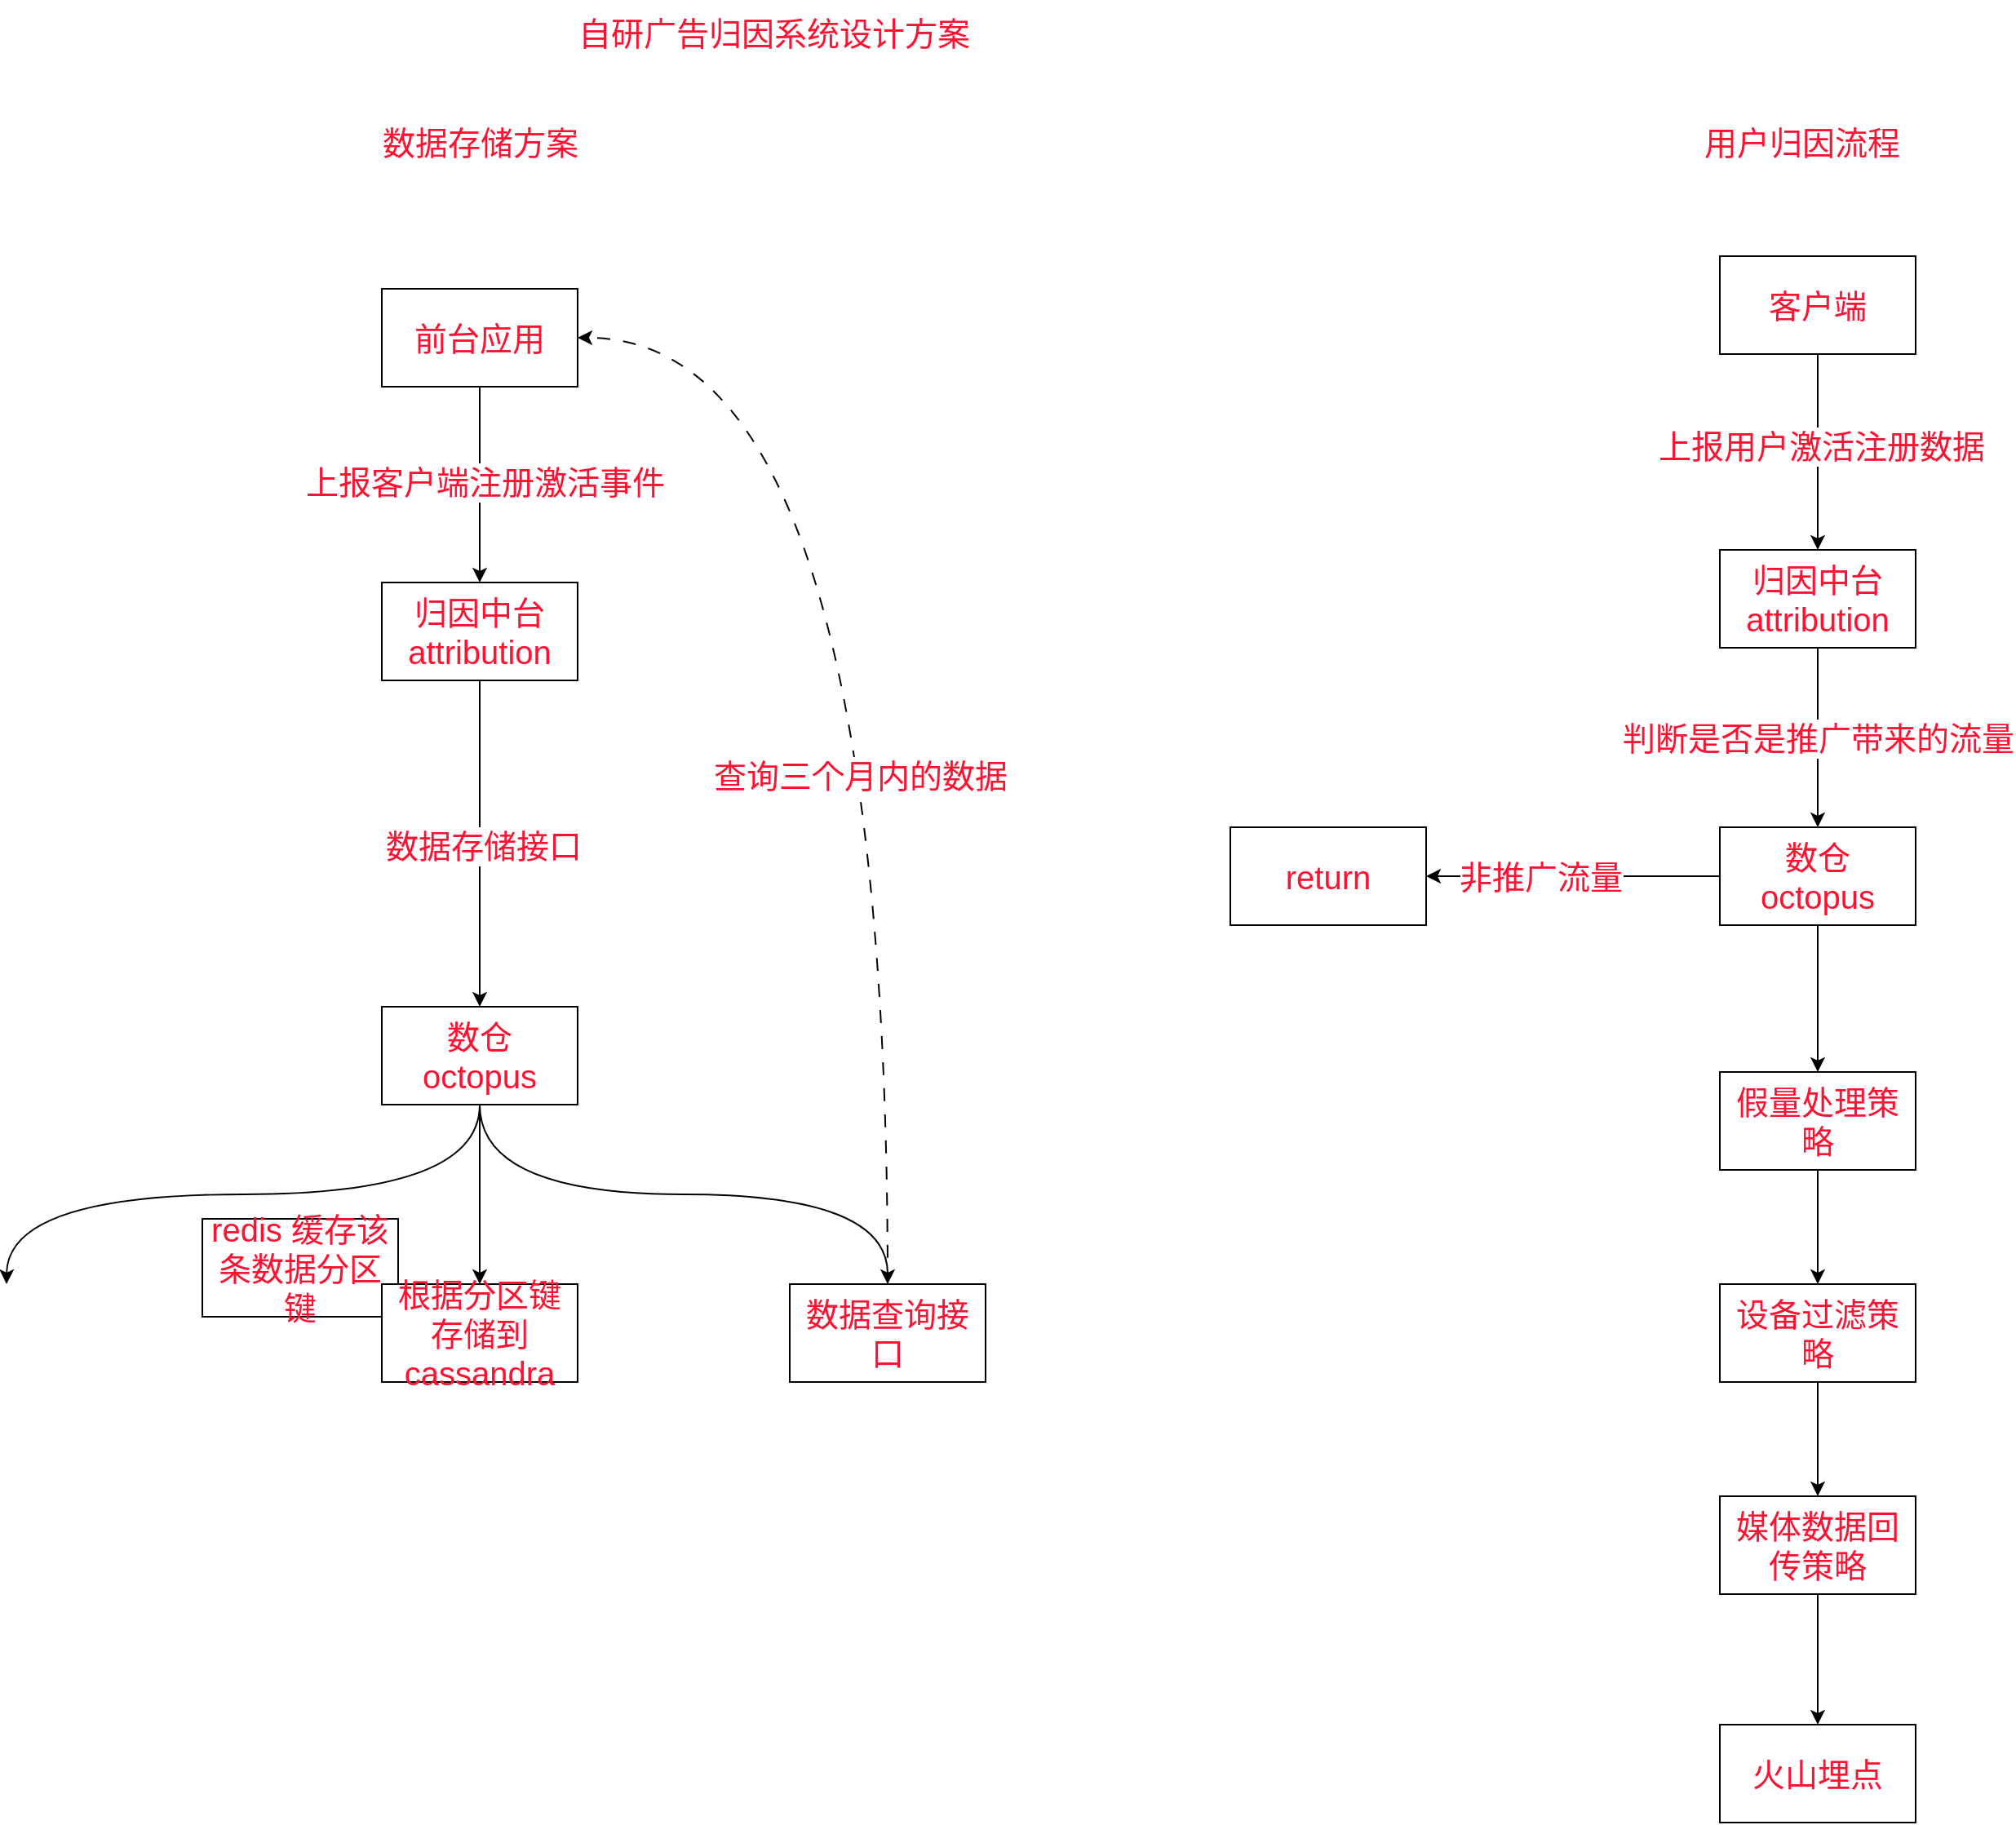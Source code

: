 <mxfile version="21.6.1" type="device">
  <diagram name="第 1 页" id="-QulawYdFcsSmUQwUDt-">
    <mxGraphModel dx="2876" dy="1269" grid="1" gridSize="10" guides="1" tooltips="1" connect="1" arrows="1" fold="1" page="1" pageScale="1" pageWidth="827" pageHeight="1169" math="0" shadow="0">
      <root>
        <mxCell id="0" />
        <mxCell id="1" parent="0" />
        <mxCell id="_wR5FOwWuj7Z3Z6rShPC-5" style="edgeStyle=orthogonalEdgeStyle;rounded=0;orthogonalLoop=1;jettySize=auto;html=1;exitX=0.5;exitY=1;exitDx=0;exitDy=0;entryX=0.5;entryY=0;entryDx=0;entryDy=0;fontFamily=Helvetica;fontSize=20;fontColor=#FF1231;" edge="1" parent="1" source="_wR5FOwWuj7Z3Z6rShPC-3" target="_wR5FOwWuj7Z3Z6rShPC-4">
          <mxGeometry relative="1" as="geometry" />
        </mxCell>
        <mxCell id="_wR5FOwWuj7Z3Z6rShPC-6" value="上报客户端注册激活事件" style="edgeLabel;html=1;align=center;verticalAlign=middle;resizable=0;points=[];fontSize=20;fontFamily=Helvetica;fontColor=#FF1231;" vertex="1" connectable="0" parent="_wR5FOwWuj7Z3Z6rShPC-5">
          <mxGeometry x="-0.033" y="3" relative="1" as="geometry">
            <mxPoint as="offset" />
          </mxGeometry>
        </mxCell>
        <mxCell id="_wR5FOwWuj7Z3Z6rShPC-3" value="前台应用" style="rounded=0;whiteSpace=wrap;html=1;fontColor=#FF1231;fontSize=20;" vertex="1" parent="1">
          <mxGeometry x="180" y="180" width="120" height="60" as="geometry" />
        </mxCell>
        <mxCell id="_wR5FOwWuj7Z3Z6rShPC-8" style="edgeStyle=orthogonalEdgeStyle;rounded=0;orthogonalLoop=1;jettySize=auto;html=1;exitX=0.5;exitY=1;exitDx=0;exitDy=0;fontFamily=Helvetica;fontSize=20;fontColor=#FF1231;" edge="1" parent="1" source="_wR5FOwWuj7Z3Z6rShPC-4" target="_wR5FOwWuj7Z3Z6rShPC-7">
          <mxGeometry relative="1" as="geometry" />
        </mxCell>
        <mxCell id="_wR5FOwWuj7Z3Z6rShPC-9" value="数据存储接口" style="edgeLabel;html=1;align=center;verticalAlign=middle;resizable=0;points=[];fontSize=20;fontFamily=Helvetica;fontColor=#FF1231;" vertex="1" connectable="0" parent="_wR5FOwWuj7Z3Z6rShPC-8">
          <mxGeometry x="0.01" y="2" relative="1" as="geometry">
            <mxPoint as="offset" />
          </mxGeometry>
        </mxCell>
        <mxCell id="_wR5FOwWuj7Z3Z6rShPC-4" value="归因中台&lt;br&gt;attribution" style="rounded=0;whiteSpace=wrap;html=1;strokeColor=default;fontFamily=Helvetica;fontSize=20;fontColor=#FF1231;fillColor=default;" vertex="1" parent="1">
          <mxGeometry x="180" y="360" width="120" height="60" as="geometry" />
        </mxCell>
        <mxCell id="_wR5FOwWuj7Z3Z6rShPC-13" style="edgeStyle=orthogonalEdgeStyle;rounded=0;orthogonalLoop=1;jettySize=auto;html=1;exitX=0.5;exitY=1;exitDx=0;exitDy=0;entryX=0.5;entryY=0;entryDx=0;entryDy=0;fontFamily=Helvetica;fontSize=20;fontColor=#FF1231;curved=1;" edge="1" parent="1" source="_wR5FOwWuj7Z3Z6rShPC-7" target="_wR5FOwWuj7Z3Z6rShPC-12">
          <mxGeometry relative="1" as="geometry" />
        </mxCell>
        <mxCell id="_wR5FOwWuj7Z3Z6rShPC-14" style="edgeStyle=orthogonalEdgeStyle;rounded=0;orthogonalLoop=1;jettySize=auto;html=1;exitX=0.5;exitY=1;exitDx=0;exitDy=0;entryX=0.5;entryY=0;entryDx=0;entryDy=0;fontFamily=Helvetica;fontSize=20;fontColor=#FF1231;" edge="1" parent="1" source="_wR5FOwWuj7Z3Z6rShPC-7" target="_wR5FOwWuj7Z3Z6rShPC-11">
          <mxGeometry relative="1" as="geometry" />
        </mxCell>
        <mxCell id="_wR5FOwWuj7Z3Z6rShPC-15" style="edgeStyle=orthogonalEdgeStyle;rounded=0;orthogonalLoop=1;jettySize=auto;html=1;exitX=0.5;exitY=1;exitDx=0;exitDy=0;entryX=0.5;entryY=0;entryDx=0;entryDy=0;fontFamily=Helvetica;fontSize=20;fontColor=#FF1231;curved=1;" edge="1" parent="1" source="_wR5FOwWuj7Z3Z6rShPC-7">
          <mxGeometry relative="1" as="geometry">
            <mxPoint x="-50" y="790" as="targetPoint" />
          </mxGeometry>
        </mxCell>
        <mxCell id="_wR5FOwWuj7Z3Z6rShPC-7" value="数仓&lt;br&gt;octopus" style="rounded=0;whiteSpace=wrap;html=1;strokeColor=default;fontFamily=Helvetica;fontSize=20;fontColor=#FF1231;fillColor=default;" vertex="1" parent="1">
          <mxGeometry x="180" y="620" width="120" height="60" as="geometry" />
        </mxCell>
        <mxCell id="_wR5FOwWuj7Z3Z6rShPC-10" value="redis 缓存该条数据分区键" style="rounded=0;whiteSpace=wrap;html=1;strokeColor=default;fontFamily=Helvetica;fontSize=20;fontColor=#FF1231;fillColor=default;" vertex="1" parent="1">
          <mxGeometry x="70" y="750" width="120" height="60" as="geometry" />
        </mxCell>
        <mxCell id="_wR5FOwWuj7Z3Z6rShPC-11" value="根据分区键存储到cassandra" style="rounded=0;whiteSpace=wrap;html=1;strokeColor=default;fontFamily=Helvetica;fontSize=20;fontColor=#FF1231;fillColor=default;" vertex="1" parent="1">
          <mxGeometry x="180" y="790" width="120" height="60" as="geometry" />
        </mxCell>
        <mxCell id="_wR5FOwWuj7Z3Z6rShPC-16" style="edgeStyle=orthogonalEdgeStyle;rounded=0;orthogonalLoop=1;jettySize=auto;html=1;exitX=0.5;exitY=0;exitDx=0;exitDy=0;entryX=1;entryY=0.5;entryDx=0;entryDy=0;fontFamily=Helvetica;fontSize=20;fontColor=#FF1231;curved=1;dashed=1;dashPattern=8 8;" edge="1" parent="1" source="_wR5FOwWuj7Z3Z6rShPC-12" target="_wR5FOwWuj7Z3Z6rShPC-3">
          <mxGeometry relative="1" as="geometry" />
        </mxCell>
        <mxCell id="_wR5FOwWuj7Z3Z6rShPC-17" value="查询三个月内的数据" style="edgeLabel;html=1;align=center;verticalAlign=middle;resizable=0;points=[];fontSize=20;fontFamily=Helvetica;fontColor=#FF1231;" vertex="1" connectable="0" parent="_wR5FOwWuj7Z3Z6rShPC-16">
          <mxGeometry x="-0.19" y="17" relative="1" as="geometry">
            <mxPoint as="offset" />
          </mxGeometry>
        </mxCell>
        <mxCell id="_wR5FOwWuj7Z3Z6rShPC-12" value="数据查询接口" style="rounded=0;whiteSpace=wrap;html=1;strokeColor=default;fontFamily=Helvetica;fontSize=20;fontColor=#FF1231;fillColor=default;" vertex="1" parent="1">
          <mxGeometry x="430" y="790" width="120" height="60" as="geometry" />
        </mxCell>
        <mxCell id="_wR5FOwWuj7Z3Z6rShPC-18" value="自研广告归因系统设计方案" style="text;html=1;align=center;verticalAlign=middle;resizable=0;points=[];autosize=1;strokeColor=none;fillColor=none;fontSize=20;fontFamily=Helvetica;fontColor=#FF1231;" vertex="1" parent="1">
          <mxGeometry x="290" y="3" width="260" height="40" as="geometry" />
        </mxCell>
        <mxCell id="_wR5FOwWuj7Z3Z6rShPC-19" value="数据存储方案" style="text;html=1;align=center;verticalAlign=middle;resizable=0;points=[];autosize=1;strokeColor=none;fillColor=none;fontSize=20;fontFamily=Helvetica;fontColor=#FF1231;" vertex="1" parent="1">
          <mxGeometry x="170" y="70" width="140" height="40" as="geometry" />
        </mxCell>
        <mxCell id="_wR5FOwWuj7Z3Z6rShPC-20" value="用户归因流程" style="text;html=1;align=center;verticalAlign=middle;resizable=0;points=[];autosize=1;strokeColor=none;fillColor=none;fontSize=20;fontFamily=Helvetica;fontColor=#FF1231;" vertex="1" parent="1">
          <mxGeometry x="980" y="70" width="140" height="40" as="geometry" />
        </mxCell>
        <mxCell id="_wR5FOwWuj7Z3Z6rShPC-23" style="edgeStyle=orthogonalEdgeStyle;rounded=0;orthogonalLoop=1;jettySize=auto;html=1;exitX=0.5;exitY=1;exitDx=0;exitDy=0;fontFamily=Helvetica;fontSize=20;fontColor=#FF1231;" edge="1" parent="1" source="_wR5FOwWuj7Z3Z6rShPC-21" target="_wR5FOwWuj7Z3Z6rShPC-22">
          <mxGeometry relative="1" as="geometry" />
        </mxCell>
        <mxCell id="_wR5FOwWuj7Z3Z6rShPC-24" value="上报用户激活注册数据" style="edgeLabel;html=1;align=center;verticalAlign=middle;resizable=0;points=[];fontSize=20;fontFamily=Helvetica;fontColor=#FF1231;" vertex="1" connectable="0" parent="_wR5FOwWuj7Z3Z6rShPC-23">
          <mxGeometry x="-0.067" y="2" relative="1" as="geometry">
            <mxPoint as="offset" />
          </mxGeometry>
        </mxCell>
        <mxCell id="_wR5FOwWuj7Z3Z6rShPC-21" value="客户端" style="rounded=0;whiteSpace=wrap;html=1;strokeColor=default;fontFamily=Helvetica;fontSize=20;fontColor=#FF1231;fillColor=default;" vertex="1" parent="1">
          <mxGeometry x="1000" y="160" width="120" height="60" as="geometry" />
        </mxCell>
        <mxCell id="_wR5FOwWuj7Z3Z6rShPC-30" value="判断是否是推广带来的流量" style="edgeStyle=orthogonalEdgeStyle;rounded=0;orthogonalLoop=1;jettySize=auto;html=1;exitX=0.5;exitY=1;exitDx=0;exitDy=0;entryX=0.5;entryY=0;entryDx=0;entryDy=0;fontFamily=Helvetica;fontSize=20;fontColor=#FF1231;" edge="1" parent="1" source="_wR5FOwWuj7Z3Z6rShPC-22" target="_wR5FOwWuj7Z3Z6rShPC-29">
          <mxGeometry relative="1" as="geometry" />
        </mxCell>
        <mxCell id="_wR5FOwWuj7Z3Z6rShPC-22" value="归因中台&lt;br&gt;attribution" style="rounded=0;whiteSpace=wrap;html=1;strokeColor=default;fontFamily=Helvetica;fontSize=20;fontColor=#FF1231;fillColor=default;" vertex="1" parent="1">
          <mxGeometry x="1000" y="340" width="120" height="60" as="geometry" />
        </mxCell>
        <mxCell id="_wR5FOwWuj7Z3Z6rShPC-32" style="edgeStyle=orthogonalEdgeStyle;rounded=0;orthogonalLoop=1;jettySize=auto;html=1;exitX=0;exitY=0.5;exitDx=0;exitDy=0;fontFamily=Helvetica;fontSize=20;fontColor=#FF1231;entryX=1;entryY=0.5;entryDx=0;entryDy=0;" edge="1" parent="1" source="_wR5FOwWuj7Z3Z6rShPC-29" target="_wR5FOwWuj7Z3Z6rShPC-33">
          <mxGeometry relative="1" as="geometry">
            <mxPoint x="880" y="690" as="targetPoint" />
          </mxGeometry>
        </mxCell>
        <mxCell id="_wR5FOwWuj7Z3Z6rShPC-34" value="非推广流量" style="edgeLabel;html=1;align=center;verticalAlign=middle;resizable=0;points=[];fontSize=20;fontFamily=Helvetica;fontColor=#FF1231;" vertex="1" connectable="0" parent="_wR5FOwWuj7Z3Z6rShPC-32">
          <mxGeometry x="0.221" relative="1" as="geometry">
            <mxPoint as="offset" />
          </mxGeometry>
        </mxCell>
        <mxCell id="_wR5FOwWuj7Z3Z6rShPC-36" style="edgeStyle=orthogonalEdgeStyle;rounded=0;orthogonalLoop=1;jettySize=auto;html=1;exitX=0.5;exitY=1;exitDx=0;exitDy=0;entryX=0.5;entryY=0;entryDx=0;entryDy=0;fontFamily=Helvetica;fontSize=20;fontColor=#FF1231;" edge="1" parent="1" source="_wR5FOwWuj7Z3Z6rShPC-29" target="_wR5FOwWuj7Z3Z6rShPC-35">
          <mxGeometry relative="1" as="geometry" />
        </mxCell>
        <mxCell id="_wR5FOwWuj7Z3Z6rShPC-29" value="数仓&lt;br&gt;octopus" style="rounded=0;whiteSpace=wrap;html=1;strokeColor=default;fontFamily=Helvetica;fontSize=20;fontColor=#FF1231;fillColor=default;" vertex="1" parent="1">
          <mxGeometry x="1000" y="510" width="120" height="60" as="geometry" />
        </mxCell>
        <mxCell id="_wR5FOwWuj7Z3Z6rShPC-33" value="return" style="rounded=0;whiteSpace=wrap;html=1;strokeColor=default;fontFamily=Helvetica;fontSize=20;fontColor=#FF1231;fillColor=default;" vertex="1" parent="1">
          <mxGeometry x="700" y="510" width="120" height="60" as="geometry" />
        </mxCell>
        <mxCell id="_wR5FOwWuj7Z3Z6rShPC-39" style="edgeStyle=orthogonalEdgeStyle;rounded=0;orthogonalLoop=1;jettySize=auto;html=1;exitX=0.5;exitY=1;exitDx=0;exitDy=0;fontFamily=Helvetica;fontSize=20;fontColor=#FF1231;" edge="1" parent="1" source="_wR5FOwWuj7Z3Z6rShPC-35" target="_wR5FOwWuj7Z3Z6rShPC-37">
          <mxGeometry relative="1" as="geometry" />
        </mxCell>
        <mxCell id="_wR5FOwWuj7Z3Z6rShPC-35" value="假量处理策略" style="rounded=0;whiteSpace=wrap;html=1;strokeColor=default;fontFamily=Helvetica;fontSize=20;fontColor=#FF1231;fillColor=default;" vertex="1" parent="1">
          <mxGeometry x="1000" y="660" width="120" height="60" as="geometry" />
        </mxCell>
        <mxCell id="_wR5FOwWuj7Z3Z6rShPC-40" style="edgeStyle=orthogonalEdgeStyle;rounded=0;orthogonalLoop=1;jettySize=auto;html=1;exitX=0.5;exitY=1;exitDx=0;exitDy=0;entryX=0.5;entryY=0;entryDx=0;entryDy=0;fontFamily=Helvetica;fontSize=20;fontColor=#FF1231;" edge="1" parent="1" source="_wR5FOwWuj7Z3Z6rShPC-37" target="_wR5FOwWuj7Z3Z6rShPC-38">
          <mxGeometry relative="1" as="geometry" />
        </mxCell>
        <mxCell id="_wR5FOwWuj7Z3Z6rShPC-37" value="设备过滤策略" style="rounded=0;whiteSpace=wrap;html=1;strokeColor=default;fontFamily=Helvetica;fontSize=20;fontColor=#FF1231;fillColor=default;" vertex="1" parent="1">
          <mxGeometry x="1000" y="790" width="120" height="60" as="geometry" />
        </mxCell>
        <mxCell id="_wR5FOwWuj7Z3Z6rShPC-42" style="edgeStyle=orthogonalEdgeStyle;rounded=0;orthogonalLoop=1;jettySize=auto;html=1;exitX=0.5;exitY=1;exitDx=0;exitDy=0;entryX=0.5;entryY=0;entryDx=0;entryDy=0;fontFamily=Helvetica;fontSize=20;fontColor=#FF1231;" edge="1" parent="1" source="_wR5FOwWuj7Z3Z6rShPC-38" target="_wR5FOwWuj7Z3Z6rShPC-41">
          <mxGeometry relative="1" as="geometry" />
        </mxCell>
        <mxCell id="_wR5FOwWuj7Z3Z6rShPC-38" value="媒体数据回传策略" style="rounded=0;whiteSpace=wrap;html=1;strokeColor=default;fontFamily=Helvetica;fontSize=20;fontColor=#FF1231;fillColor=default;" vertex="1" parent="1">
          <mxGeometry x="1000" y="920" width="120" height="60" as="geometry" />
        </mxCell>
        <mxCell id="_wR5FOwWuj7Z3Z6rShPC-41" value="火山埋点" style="rounded=0;whiteSpace=wrap;html=1;strokeColor=default;fontFamily=Helvetica;fontSize=20;fontColor=#FF1231;fillColor=default;" vertex="1" parent="1">
          <mxGeometry x="1000" y="1060" width="120" height="60" as="geometry" />
        </mxCell>
      </root>
    </mxGraphModel>
  </diagram>
</mxfile>
